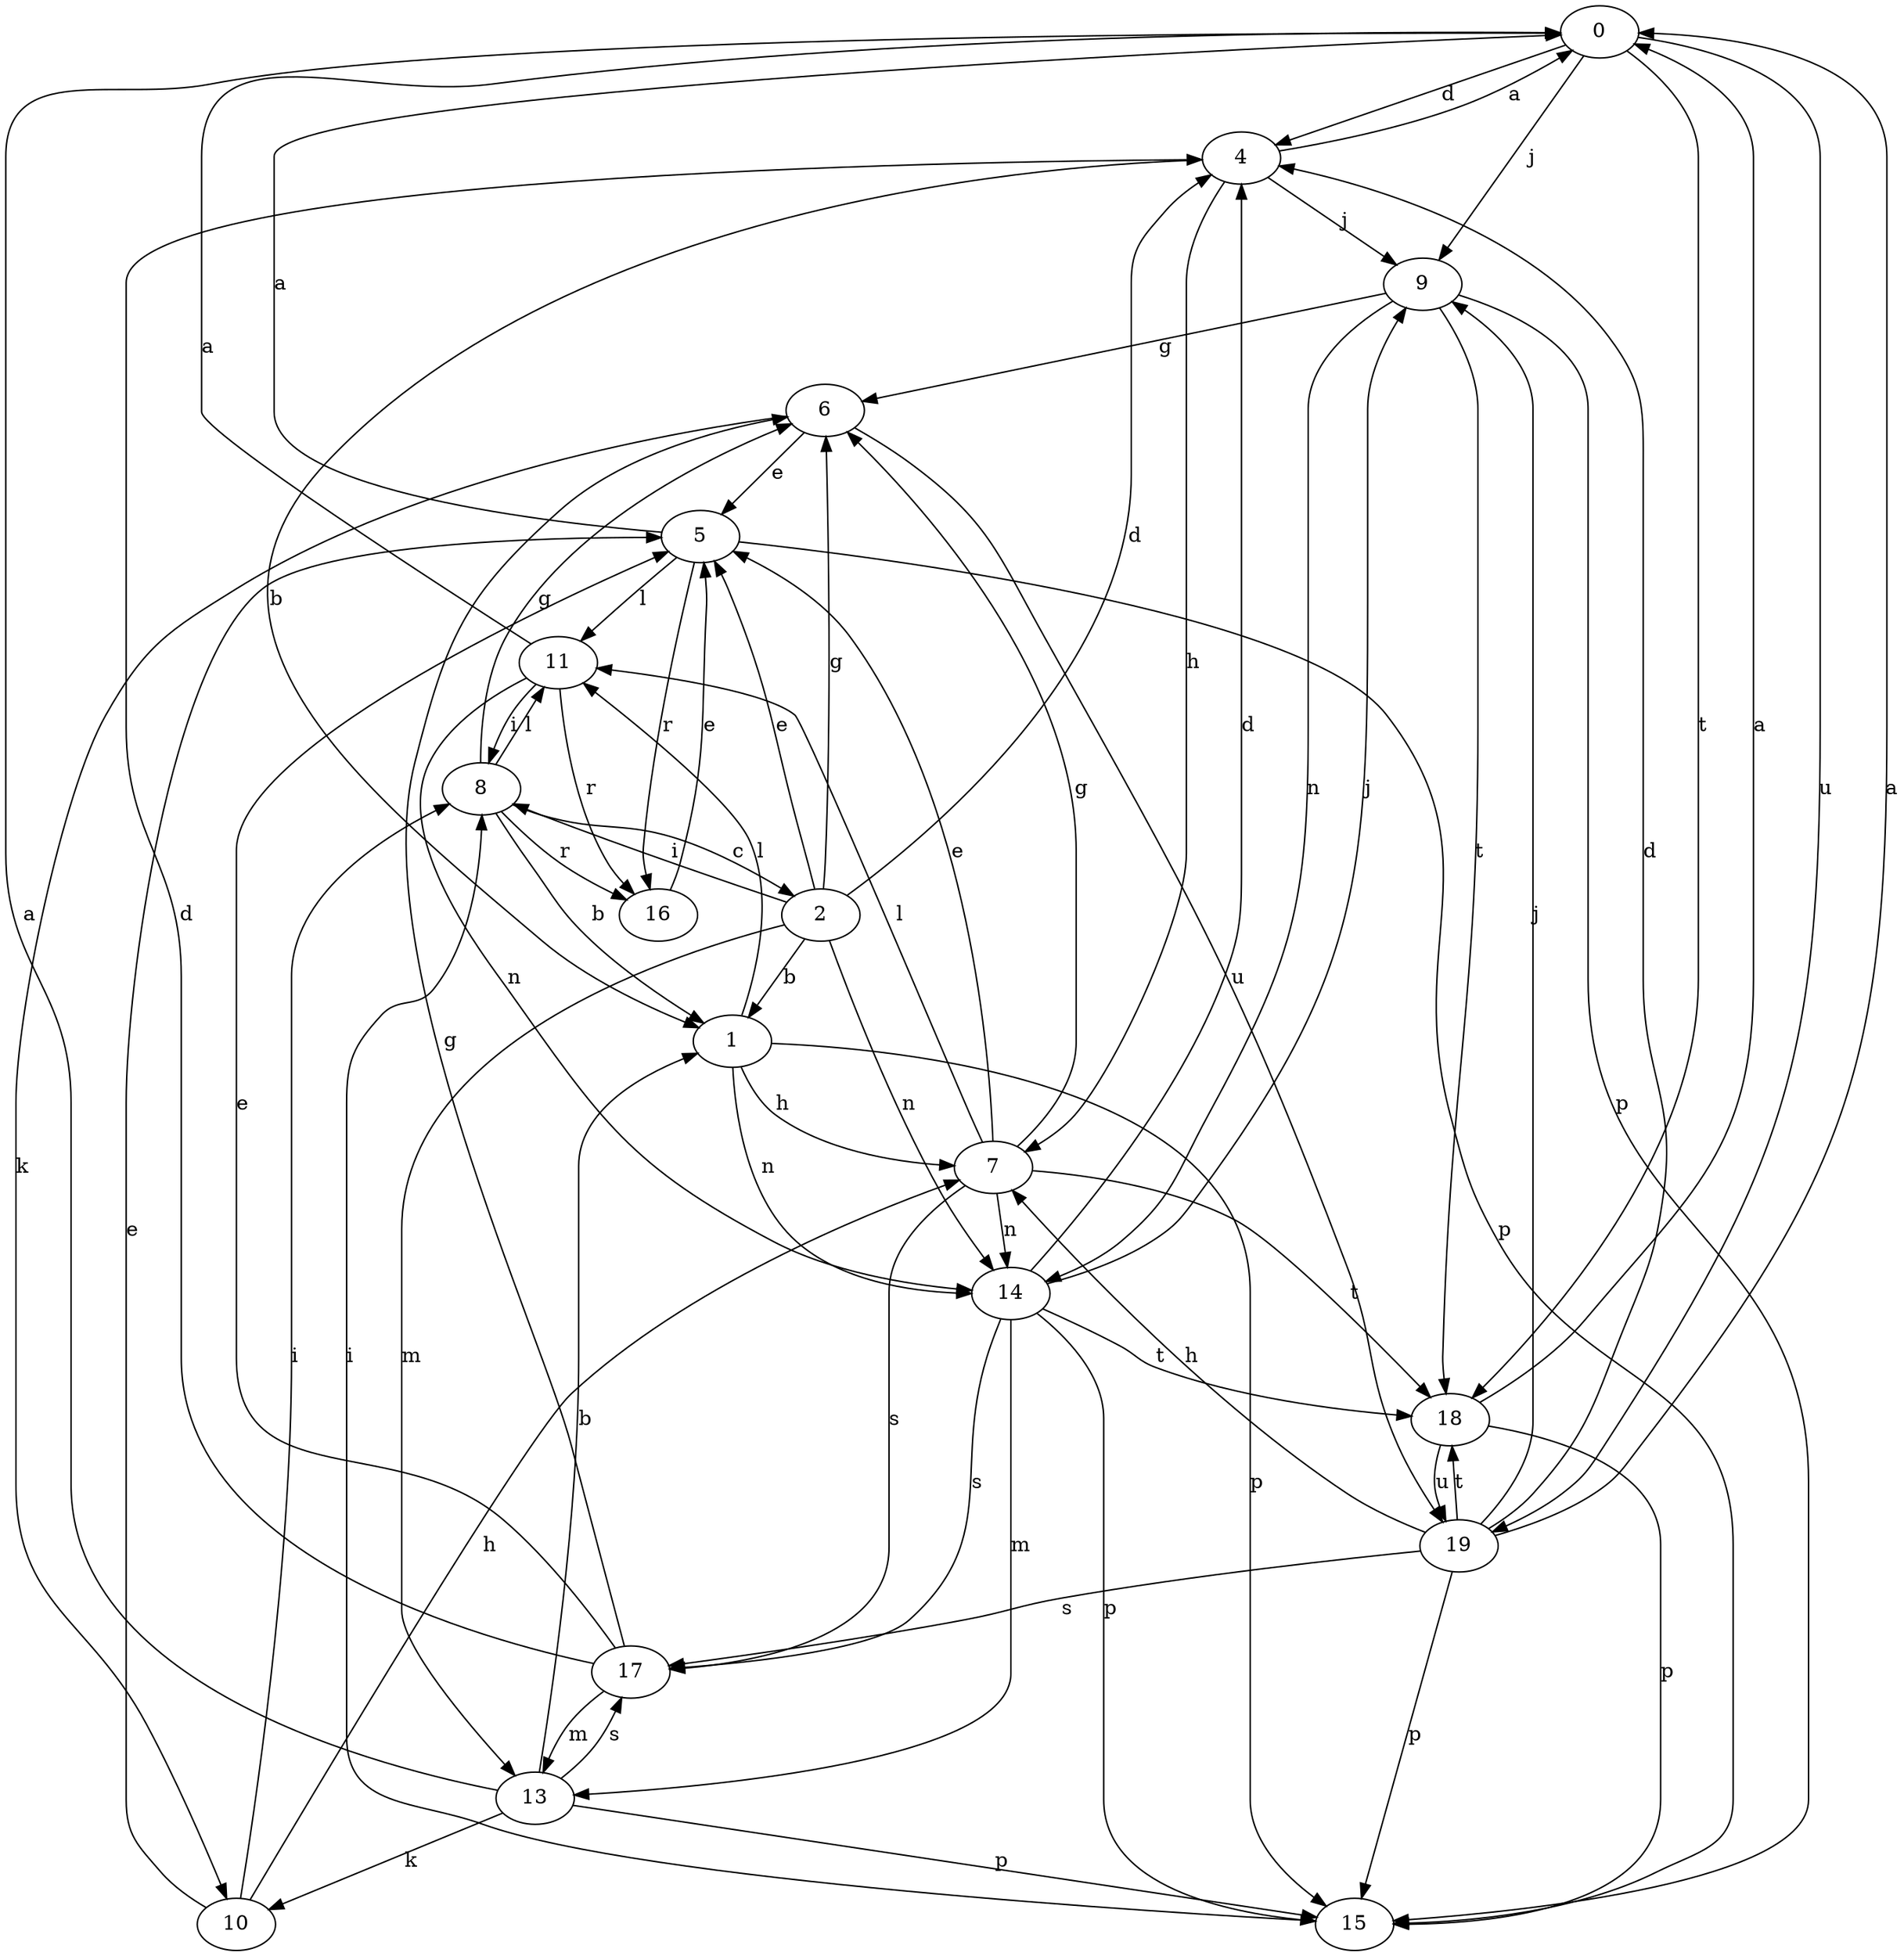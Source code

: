 strict digraph  {
0;
1;
2;
4;
5;
6;
7;
8;
9;
10;
11;
13;
14;
15;
16;
17;
18;
19;
0 -> 4  [label=d];
0 -> 9  [label=j];
0 -> 18  [label=t];
0 -> 19  [label=u];
1 -> 7  [label=h];
1 -> 11  [label=l];
1 -> 14  [label=n];
1 -> 15  [label=p];
2 -> 1  [label=b];
2 -> 4  [label=d];
2 -> 5  [label=e];
2 -> 6  [label=g];
2 -> 8  [label=i];
2 -> 13  [label=m];
2 -> 14  [label=n];
4 -> 0  [label=a];
4 -> 1  [label=b];
4 -> 7  [label=h];
4 -> 9  [label=j];
5 -> 0  [label=a];
5 -> 11  [label=l];
5 -> 15  [label=p];
5 -> 16  [label=r];
6 -> 5  [label=e];
6 -> 10  [label=k];
6 -> 19  [label=u];
7 -> 5  [label=e];
7 -> 6  [label=g];
7 -> 11  [label=l];
7 -> 14  [label=n];
7 -> 17  [label=s];
7 -> 18  [label=t];
8 -> 1  [label=b];
8 -> 2  [label=c];
8 -> 6  [label=g];
8 -> 11  [label=l];
8 -> 16  [label=r];
9 -> 6  [label=g];
9 -> 14  [label=n];
9 -> 15  [label=p];
9 -> 18  [label=t];
10 -> 5  [label=e];
10 -> 7  [label=h];
10 -> 8  [label=i];
11 -> 0  [label=a];
11 -> 8  [label=i];
11 -> 14  [label=n];
11 -> 16  [label=r];
13 -> 0  [label=a];
13 -> 1  [label=b];
13 -> 10  [label=k];
13 -> 15  [label=p];
13 -> 17  [label=s];
14 -> 4  [label=d];
14 -> 9  [label=j];
14 -> 13  [label=m];
14 -> 15  [label=p];
14 -> 17  [label=s];
14 -> 18  [label=t];
15 -> 8  [label=i];
16 -> 5  [label=e];
17 -> 4  [label=d];
17 -> 5  [label=e];
17 -> 6  [label=g];
17 -> 13  [label=m];
18 -> 0  [label=a];
18 -> 15  [label=p];
18 -> 19  [label=u];
19 -> 0  [label=a];
19 -> 4  [label=d];
19 -> 7  [label=h];
19 -> 9  [label=j];
19 -> 15  [label=p];
19 -> 17  [label=s];
19 -> 18  [label=t];
}
